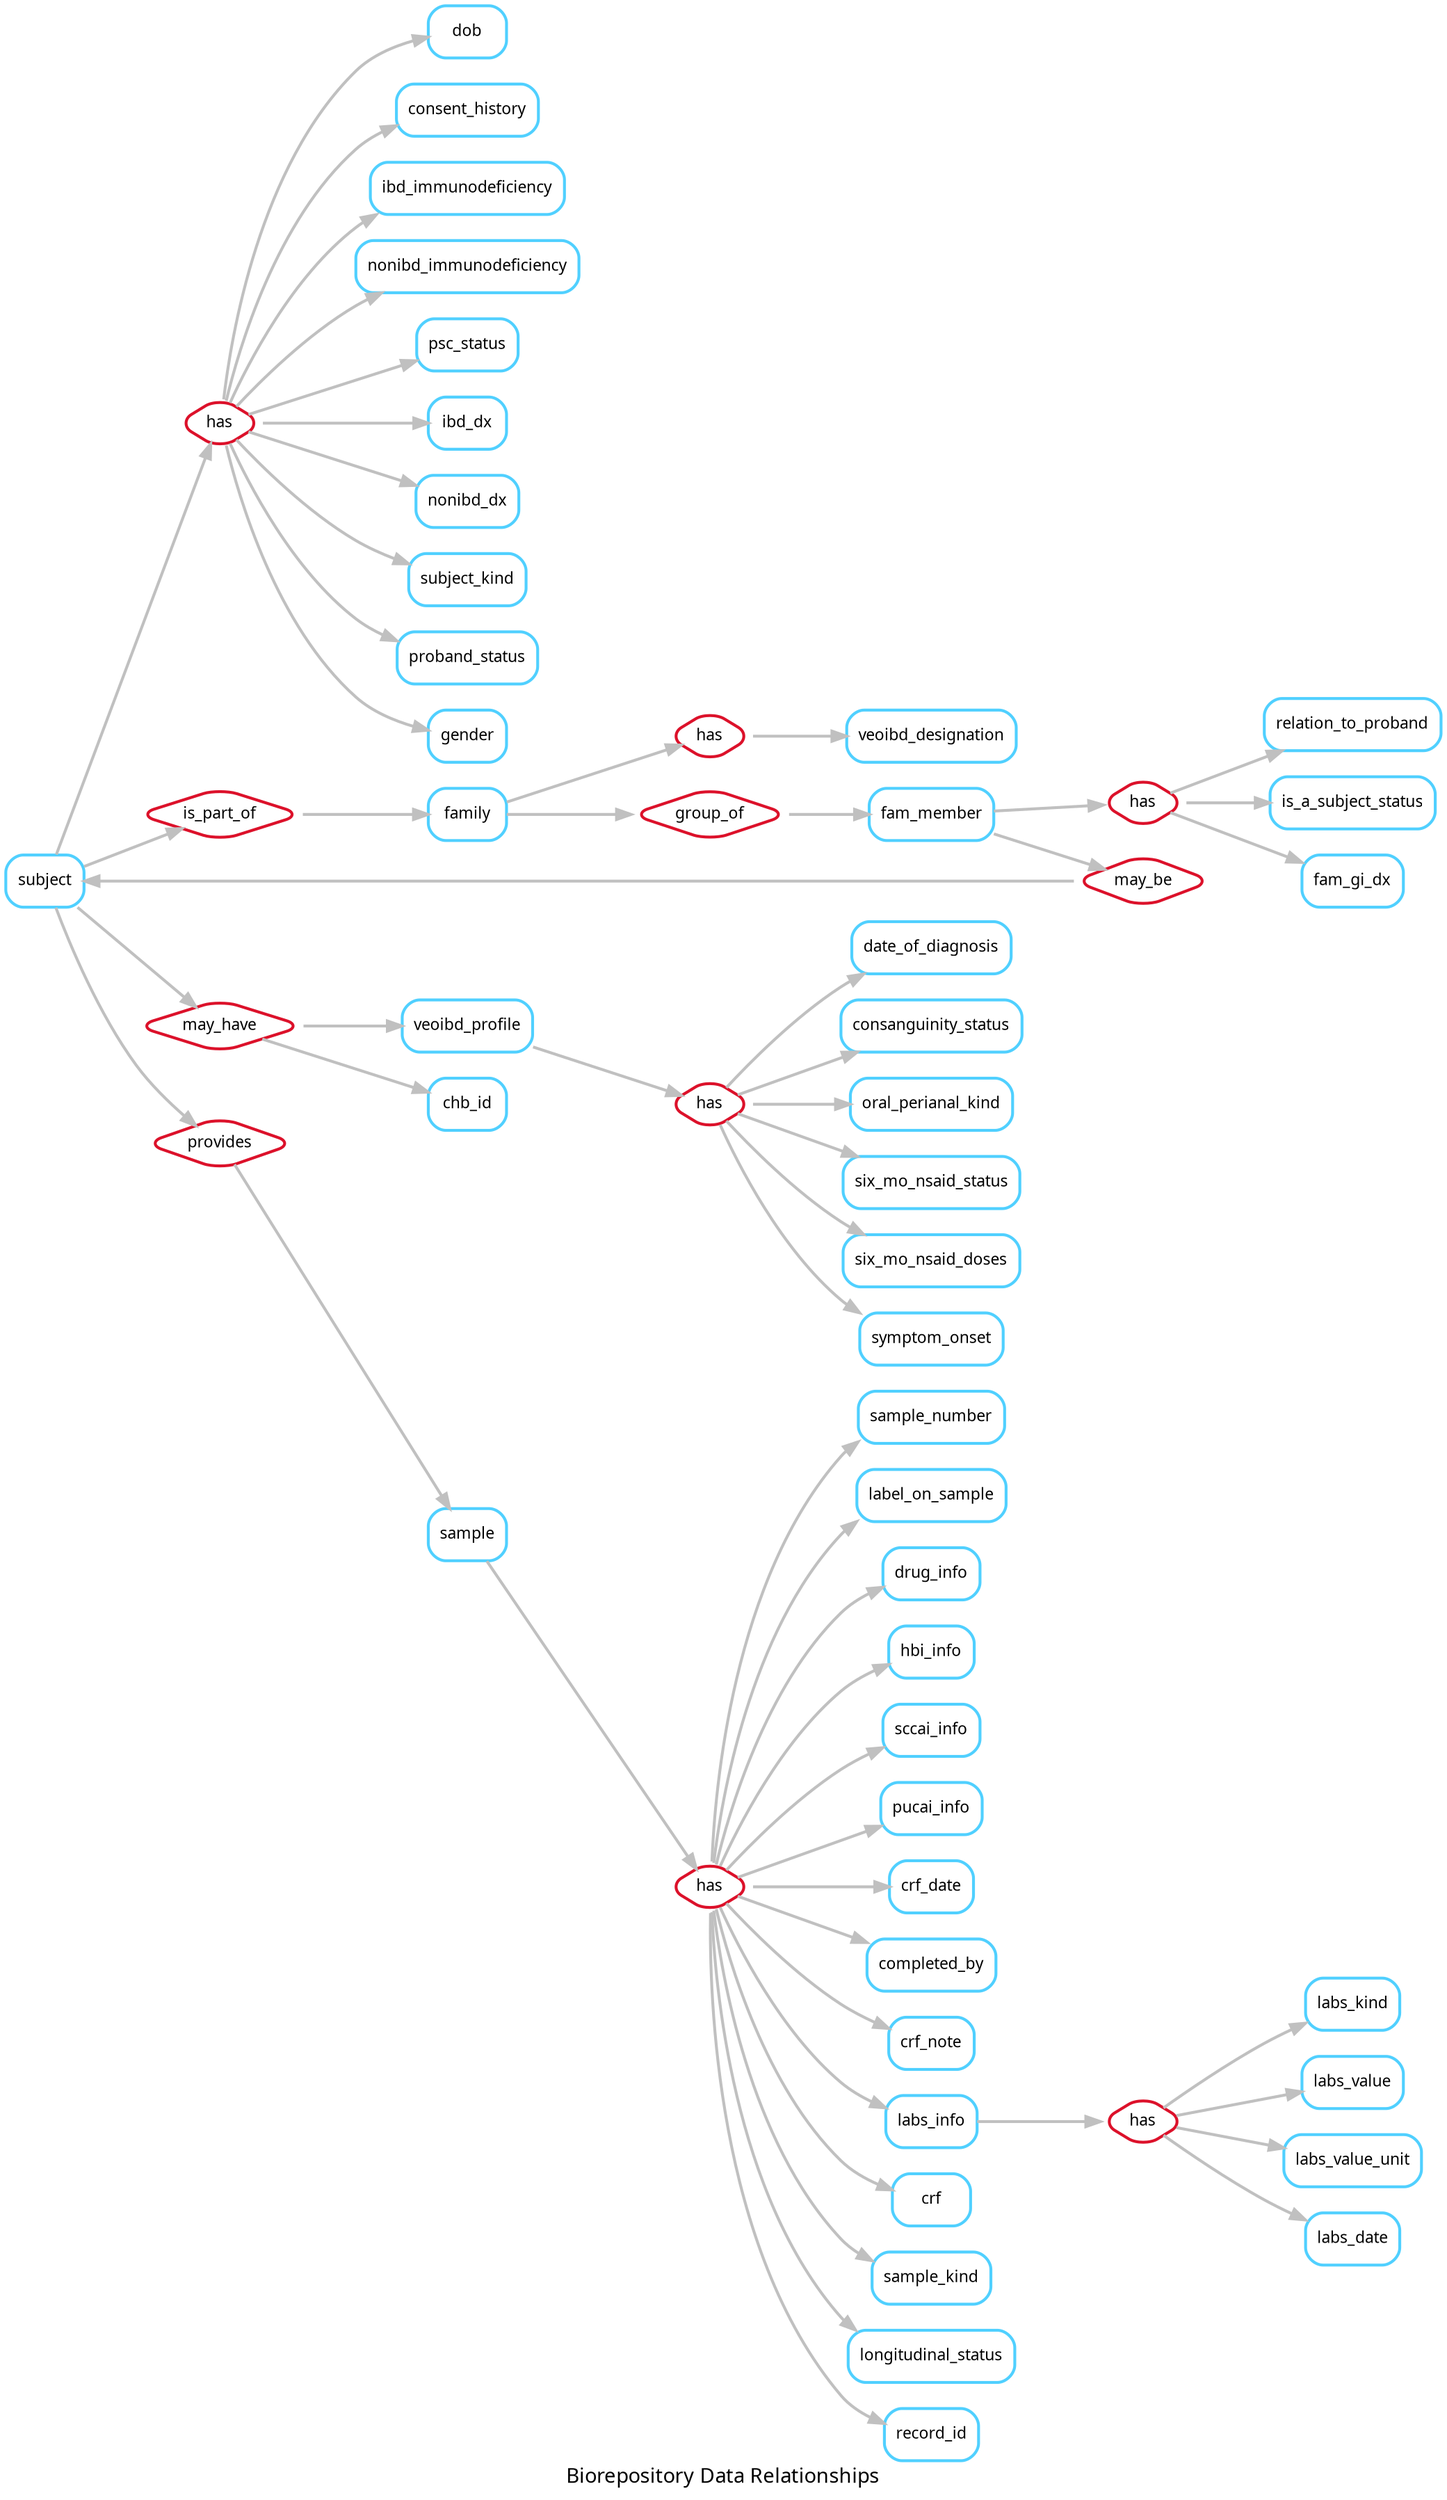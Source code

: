 strict digraph  {
    graph [bgcolor=white, margin=0, rankdir=LR, label="Biorepository Data Relationships", fontname=Cantarell ];
    
    subgraph {
        node [shape=box, style=rounded, fontname=Cantarell, fontsize=11, penwidth=2, color="#50D0FF"];
        rank = same; subject;
    }
    
    node [shape=diamond, style=rounded, fontname=Cantarell, fontsize=11, penwidth=2, color="#DC112A"];
        {
            node [label="group_of"] __CONSISTS_OF__from_family
            node [label="has"]
            __HAS__from_fam_member
            __HAS__from_family
            __HAS__from_labs_info
            __HAS__from_sample
            __HAS__from_subject
            __HAS__from_veoibd_profile
            node [label="is_part_of"] __IS_PART_OF__from_subject
            node [label="may_be"] __MAY_BE__from_fam_members
            node [label="may_have"] __MAY_HAVE__from_subject
            node [label="provides"] __PROVIDES__from_subject
        }
    node [shape=box, style=rounded, fontname=Cantarell, fontsize=11, penwidth=2, color="#50D0FF"];
    edge [penwidth=2, color=grey, fontname=Cantarell, labelfloat=false];
    


    
    
    
    labs_info -> __HAS__from_labs_info -> labs_date;
    labs_info -> __HAS__from_labs_info -> labs_kind;
    labs_info -> __HAS__from_labs_info -> labs_value;
    labs_info -> __HAS__from_labs_info -> labs_value_unit;
    
    sample -> __HAS__from_sample -> crf;
    sample -> __HAS__from_sample -> sample_kind;
    sample -> __HAS__from_sample -> longitudinal_status;
    sample -> __HAS__from_sample -> record_id;
    sample -> __HAS__from_sample -> sample_number;
    sample -> __HAS__from_sample -> label_on_sample;
    sample -> __HAS__from_sample -> labs_info;
    sample -> __HAS__from_sample -> drug_info;
    sample -> __HAS__from_sample -> hbi_info;
    sample -> __HAS__from_sample -> sccai_info;
    sample -> __HAS__from_sample -> pucai_info;
    sample -> __HAS__from_sample -> crf_date;
    sample -> __HAS__from_sample -> completed_by;
    sample -> __HAS__from_sample -> crf_note;
    
    subject -> __IS_PART_OF__from_subject -> family;
    subject -> __PROVIDES__from_subject -> sample;
    subject -> __HAS__from_subject -> ibd_dx;
    subject -> __HAS__from_subject -> nonibd_dx;
    subject -> __HAS__from_subject -> subject_kind;
    subject -> __HAS__from_subject -> proband_status;
    subject -> __HAS__from_subject -> gender;
    subject -> __HAS__from_subject -> dob;
    subject -> __HAS__from_subject -> consent_history;
    subject -> __HAS__from_subject -> ibd_immunodeficiency;
    subject -> __HAS__from_subject -> nonibd_immunodeficiency;
    subject -> __HAS__from_subject -> psc_status;
    subject -> __MAY_HAVE__from_subject -> chb_id;
    subject -> __MAY_HAVE__from_subject -> veoibd_profile;
    
    family -> __CONSISTS_OF__from_family -> fam_member;
    family -> __HAS__from_family -> veoibd_designation;
    
    veoibd_profile -> __HAS__from_veoibd_profile -> symptom_onset;
    veoibd_profile -> __HAS__from_veoibd_profile -> date_of_diagnosis;
    veoibd_profile -> __HAS__from_veoibd_profile -> consanguinity_status;
    veoibd_profile -> __HAS__from_veoibd_profile -> oral_perianal_kind;
    veoibd_profile -> __HAS__from_veoibd_profile -> six_mo_nsaid_status;
    veoibd_profile -> __HAS__from_veoibd_profile -> six_mo_nsaid_doses;
    
    fam_member -> __MAY_BE__from_fam_members -> subject;
    fam_member -> __HAS__from_fam_member -> is_a_subject_status;
    fam_member -> __HAS__from_fam_member -> fam_gi_dx;
    fam_member -> __HAS__from_fam_member -> relation_to_proband;
    
    
    

}


